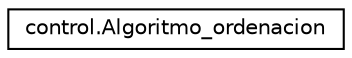 digraph "Graphical Class Hierarchy"
{
 // LATEX_PDF_SIZE
  edge [fontname="Helvetica",fontsize="10",labelfontname="Helvetica",labelfontsize="10"];
  node [fontname="Helvetica",fontsize="10",shape=record];
  rankdir="LR";
  Node0 [label="control.Algoritmo_ordenacion",height=0.2,width=0.4,color="black", fillcolor="white", style="filled",URL="$classcontrol_1_1_algoritmo__ordenacion.html",tooltip=" "];
}
